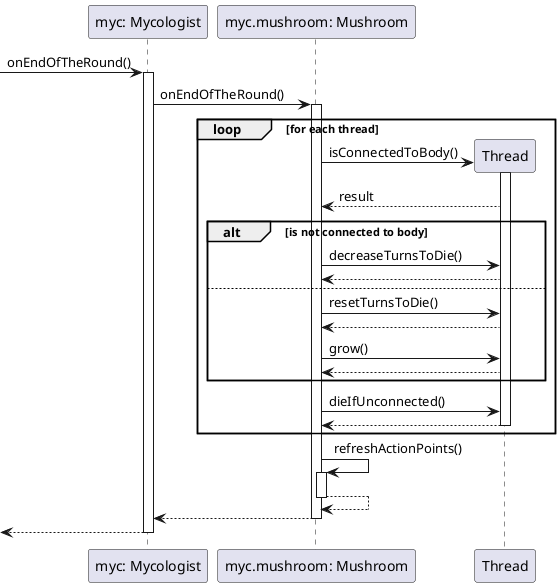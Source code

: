 @startuml Mycologist.onEndOfTheRound

participant "myc: Mycologist" as myc
participant "myc.mushroom: Mushroom" as m

-> myc: onEndOfTheRound()
activate myc

myc -> m: onEndOfTheRound()
activate m

loop for each thread
	create participant Thread
	m -> Thread: isConnectedToBody()
	activate Thread
	m <-- Thread: result

	alt is not connected to body
		m -> Thread: decreaseTurnsToDie()
		m <-- Thread
	else
		m -> Thread: resetTurnsToDie()
		m <-- Thread

		m -> Thread: grow()
		m <-- Thread
	end

	m -> Thread: dieIfUnconnected()
	m <-- Thread
	deactivate Thread
end

m -> m: refreshActionPoints()
activate m

m --> m
deactivate m

myc <-- m
deactivate m

<-- myc
deactivate myc

@enduml